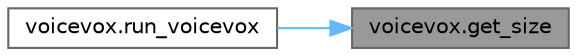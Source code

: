 digraph "voicevox.get_size"
{
 // LATEX_PDF_SIZE
  bgcolor="transparent";
  edge [fontname=Helvetica,fontsize=10,labelfontname=Helvetica,labelfontsize=10];
  node [fontname=Helvetica,fontsize=10,shape=box,height=0.2,width=0.4];
  rankdir="RL";
  Node1 [label="voicevox.get_size",height=0.2,width=0.4,color="gray40", fillcolor="grey60", style="filled", fontcolor="black",tooltip=" "];
  Node1 -> Node2 [dir="back",color="steelblue1",style="solid"];
  Node2 [label="voicevox.run_voicevox",height=0.2,width=0.4,color="grey40", fillcolor="white", style="filled",URL="$d0/da7/namespacevoicevox.html#afa37262df773484b9ff8784b2743e6e1",tooltip=" "];
}
